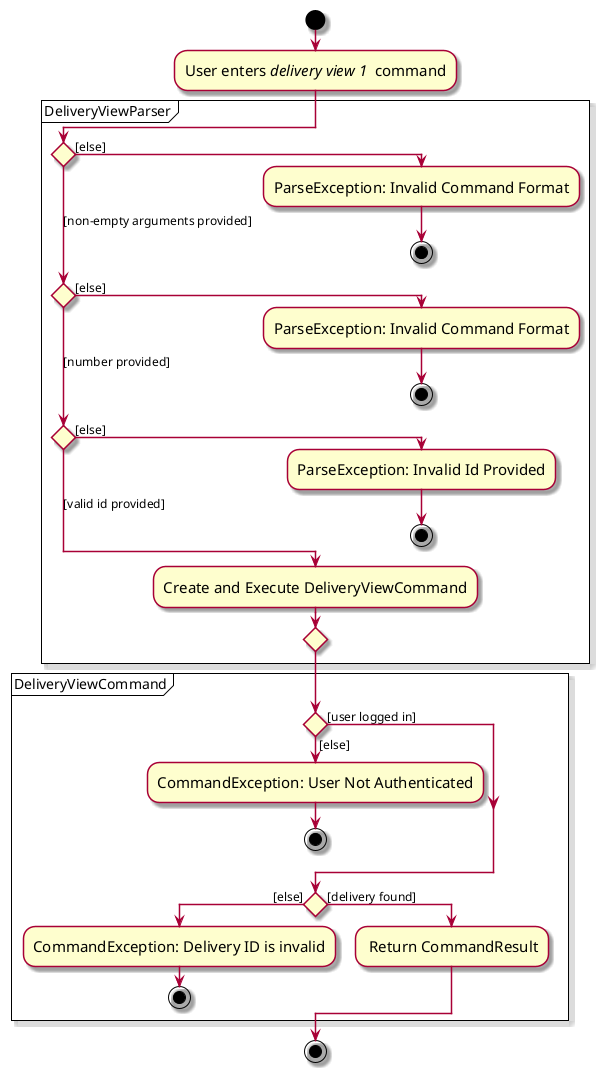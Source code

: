 @startuml
skin rose
skinparam ActivityFontSize 15
skinparam ArrowFontSize 12

!pragma useVerticalIf on
start
:User enters <i>delivery view 1 </i> command;
partition DeliveryViewParser {
    if () then ([else])
        :ParseException: Invalid Command Format;
        stop
    ([non-empty arguments provided]) elseif () then ([else])
        :ParseException: Invalid Command Format;
        stop
    ([number provided]) elseif () then ([else])
        :ParseException: Invalid Id Provided;
        stop
    else ([valid id provided])
        :Create and Execute DeliveryViewCommand;
        endif
}

partition DeliveryViewCommand {
    if () then ([else])
        :CommandException: User Not Authenticated;
        stop
        else ([user logged in])
    endif
    if () then ([else])
        :CommandException: Delivery ID is invalid;
        stop
    else ([delivery found])
        : Return CommandResult;
    endif
}

stop

@enduml
